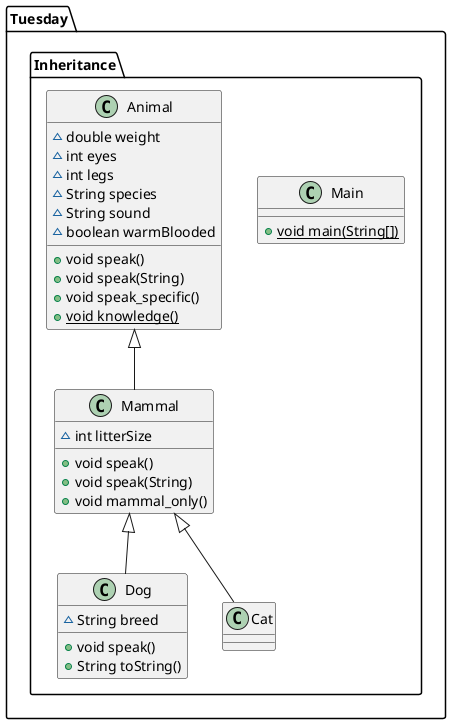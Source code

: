 @startuml
class Tuesday.Inheritance.Main {
+ {static} void main(String[])
}
class Tuesday.Inheritance.Dog {
~ String breed
+ void speak()
+ String toString()
}
class Tuesday.Inheritance.Mammal {
~ int litterSize
+ void speak()
+ void speak(String)
+ void mammal_only()
}
class Tuesday.Inheritance.Animal {
~ double weight
~ int eyes
~ int legs
~ String species
~ String sound
~ boolean warmBlooded
+ void speak()
+ void speak(String)
+ void speak_specific()
+ {static} void knowledge()
}
class Tuesday.Inheritance.Cat {
}


Tuesday.Inheritance.Mammal <|-- Tuesday.Inheritance.Dog
Tuesday.Inheritance.Animal <|-- Tuesday.Inheritance.Mammal
Tuesday.Inheritance.Mammal <|-- Tuesday.Inheritance.Cat
@enduml